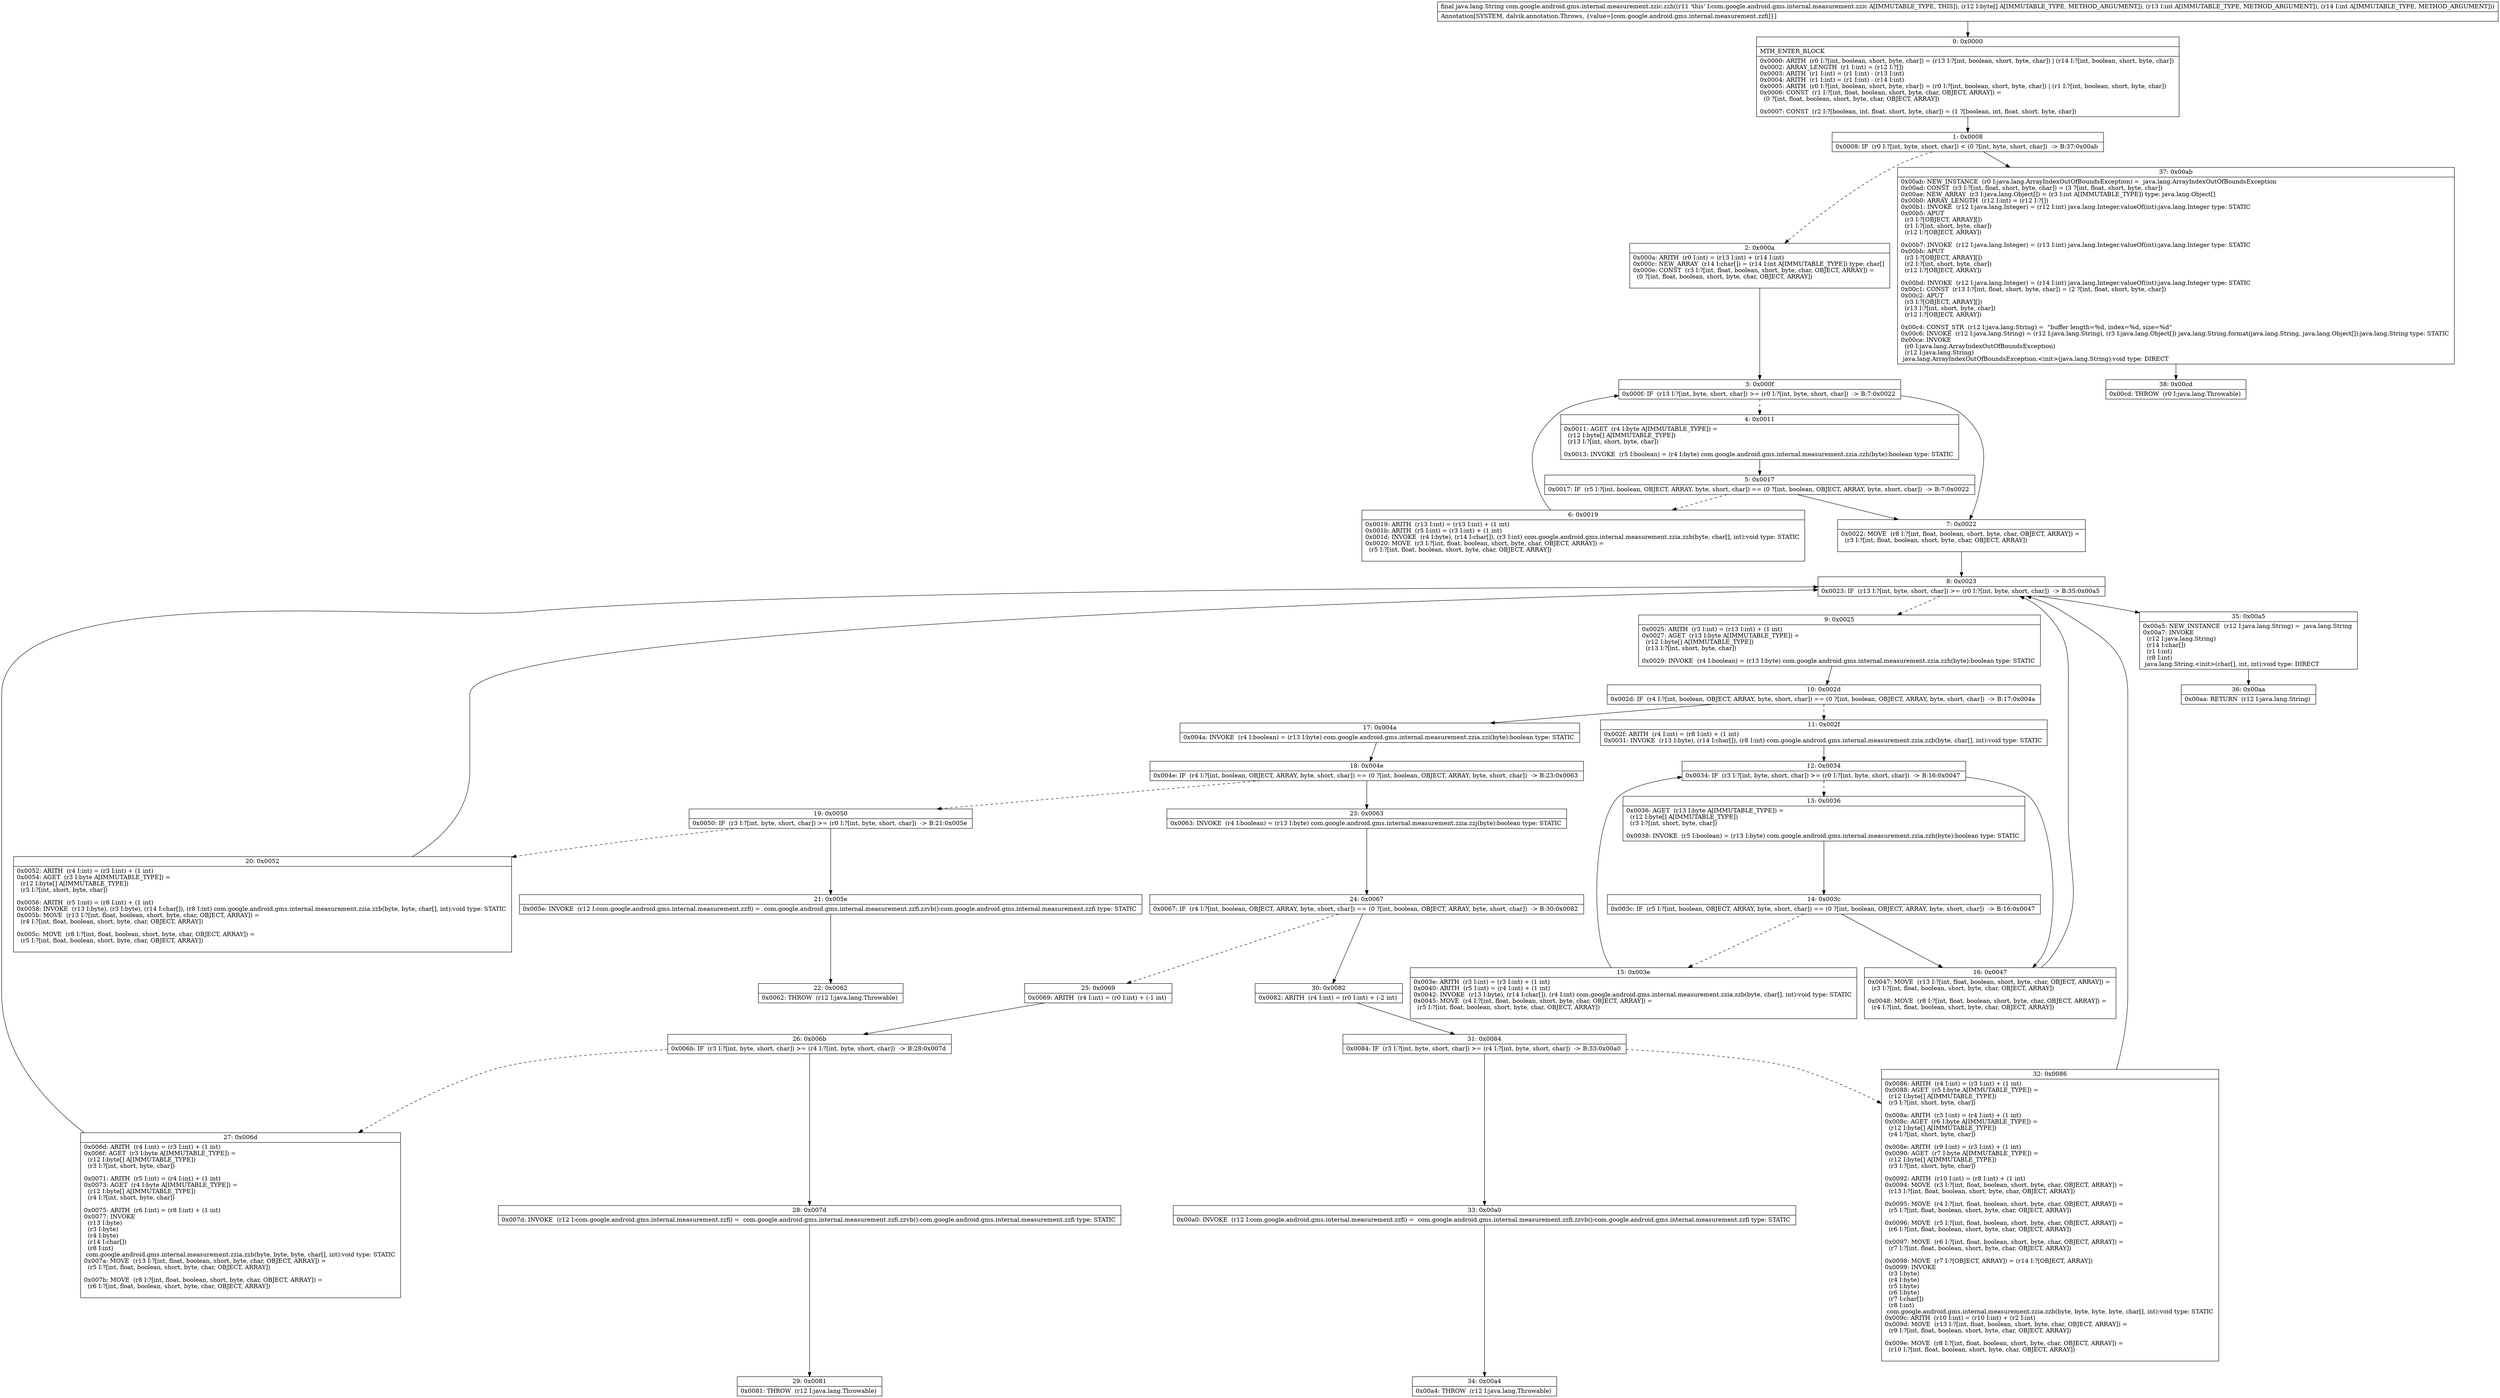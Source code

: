 digraph "CFG forcom.google.android.gms.internal.measurement.zzic.zzh([BII)Ljava\/lang\/String;" {
Node_0 [shape=record,label="{0\:\ 0x0000|MTH_ENTER_BLOCK\l|0x0000: ARITH  (r0 I:?[int, boolean, short, byte, char]) = (r13 I:?[int, boolean, short, byte, char]) \| (r14 I:?[int, boolean, short, byte, char]) \l0x0002: ARRAY_LENGTH  (r1 I:int) = (r12 I:?[]) \l0x0003: ARITH  (r1 I:int) = (r1 I:int) \- (r13 I:int) \l0x0004: ARITH  (r1 I:int) = (r1 I:int) \- (r14 I:int) \l0x0005: ARITH  (r0 I:?[int, boolean, short, byte, char]) = (r0 I:?[int, boolean, short, byte, char]) \| (r1 I:?[int, boolean, short, byte, char]) \l0x0006: CONST  (r1 I:?[int, float, boolean, short, byte, char, OBJECT, ARRAY]) = \l  (0 ?[int, float, boolean, short, byte, char, OBJECT, ARRAY])\l \l0x0007: CONST  (r2 I:?[boolean, int, float, short, byte, char]) = (1 ?[boolean, int, float, short, byte, char]) \l}"];
Node_1 [shape=record,label="{1\:\ 0x0008|0x0008: IF  (r0 I:?[int, byte, short, char]) \< (0 ?[int, byte, short, char])  \-\> B:37:0x00ab \l}"];
Node_2 [shape=record,label="{2\:\ 0x000a|0x000a: ARITH  (r0 I:int) = (r13 I:int) + (r14 I:int) \l0x000c: NEW_ARRAY  (r14 I:char[]) = (r14 I:int A[IMMUTABLE_TYPE]) type: char[] \l0x000e: CONST  (r3 I:?[int, float, boolean, short, byte, char, OBJECT, ARRAY]) = \l  (0 ?[int, float, boolean, short, byte, char, OBJECT, ARRAY])\l \l}"];
Node_3 [shape=record,label="{3\:\ 0x000f|0x000f: IF  (r13 I:?[int, byte, short, char]) \>= (r0 I:?[int, byte, short, char])  \-\> B:7:0x0022 \l}"];
Node_4 [shape=record,label="{4\:\ 0x0011|0x0011: AGET  (r4 I:byte A[IMMUTABLE_TYPE]) = \l  (r12 I:byte[] A[IMMUTABLE_TYPE])\l  (r13 I:?[int, short, byte, char])\l \l0x0013: INVOKE  (r5 I:boolean) = (r4 I:byte) com.google.android.gms.internal.measurement.zzia.zzh(byte):boolean type: STATIC \l}"];
Node_5 [shape=record,label="{5\:\ 0x0017|0x0017: IF  (r5 I:?[int, boolean, OBJECT, ARRAY, byte, short, char]) == (0 ?[int, boolean, OBJECT, ARRAY, byte, short, char])  \-\> B:7:0x0022 \l}"];
Node_6 [shape=record,label="{6\:\ 0x0019|0x0019: ARITH  (r13 I:int) = (r13 I:int) + (1 int) \l0x001b: ARITH  (r5 I:int) = (r3 I:int) + (1 int) \l0x001d: INVOKE  (r4 I:byte), (r14 I:char[]), (r3 I:int) com.google.android.gms.internal.measurement.zzia.zzb(byte, char[], int):void type: STATIC \l0x0020: MOVE  (r3 I:?[int, float, boolean, short, byte, char, OBJECT, ARRAY]) = \l  (r5 I:?[int, float, boolean, short, byte, char, OBJECT, ARRAY])\l \l}"];
Node_7 [shape=record,label="{7\:\ 0x0022|0x0022: MOVE  (r8 I:?[int, float, boolean, short, byte, char, OBJECT, ARRAY]) = \l  (r3 I:?[int, float, boolean, short, byte, char, OBJECT, ARRAY])\l \l}"];
Node_8 [shape=record,label="{8\:\ 0x0023|0x0023: IF  (r13 I:?[int, byte, short, char]) \>= (r0 I:?[int, byte, short, char])  \-\> B:35:0x00a5 \l}"];
Node_9 [shape=record,label="{9\:\ 0x0025|0x0025: ARITH  (r3 I:int) = (r13 I:int) + (1 int) \l0x0027: AGET  (r13 I:byte A[IMMUTABLE_TYPE]) = \l  (r12 I:byte[] A[IMMUTABLE_TYPE])\l  (r13 I:?[int, short, byte, char])\l \l0x0029: INVOKE  (r4 I:boolean) = (r13 I:byte) com.google.android.gms.internal.measurement.zzia.zzh(byte):boolean type: STATIC \l}"];
Node_10 [shape=record,label="{10\:\ 0x002d|0x002d: IF  (r4 I:?[int, boolean, OBJECT, ARRAY, byte, short, char]) == (0 ?[int, boolean, OBJECT, ARRAY, byte, short, char])  \-\> B:17:0x004a \l}"];
Node_11 [shape=record,label="{11\:\ 0x002f|0x002f: ARITH  (r4 I:int) = (r8 I:int) + (1 int) \l0x0031: INVOKE  (r13 I:byte), (r14 I:char[]), (r8 I:int) com.google.android.gms.internal.measurement.zzia.zzb(byte, char[], int):void type: STATIC \l}"];
Node_12 [shape=record,label="{12\:\ 0x0034|0x0034: IF  (r3 I:?[int, byte, short, char]) \>= (r0 I:?[int, byte, short, char])  \-\> B:16:0x0047 \l}"];
Node_13 [shape=record,label="{13\:\ 0x0036|0x0036: AGET  (r13 I:byte A[IMMUTABLE_TYPE]) = \l  (r12 I:byte[] A[IMMUTABLE_TYPE])\l  (r3 I:?[int, short, byte, char])\l \l0x0038: INVOKE  (r5 I:boolean) = (r13 I:byte) com.google.android.gms.internal.measurement.zzia.zzh(byte):boolean type: STATIC \l}"];
Node_14 [shape=record,label="{14\:\ 0x003c|0x003c: IF  (r5 I:?[int, boolean, OBJECT, ARRAY, byte, short, char]) == (0 ?[int, boolean, OBJECT, ARRAY, byte, short, char])  \-\> B:16:0x0047 \l}"];
Node_15 [shape=record,label="{15\:\ 0x003e|0x003e: ARITH  (r3 I:int) = (r3 I:int) + (1 int) \l0x0040: ARITH  (r5 I:int) = (r4 I:int) + (1 int) \l0x0042: INVOKE  (r13 I:byte), (r14 I:char[]), (r4 I:int) com.google.android.gms.internal.measurement.zzia.zzb(byte, char[], int):void type: STATIC \l0x0045: MOVE  (r4 I:?[int, float, boolean, short, byte, char, OBJECT, ARRAY]) = \l  (r5 I:?[int, float, boolean, short, byte, char, OBJECT, ARRAY])\l \l}"];
Node_16 [shape=record,label="{16\:\ 0x0047|0x0047: MOVE  (r13 I:?[int, float, boolean, short, byte, char, OBJECT, ARRAY]) = \l  (r3 I:?[int, float, boolean, short, byte, char, OBJECT, ARRAY])\l \l0x0048: MOVE  (r8 I:?[int, float, boolean, short, byte, char, OBJECT, ARRAY]) = \l  (r4 I:?[int, float, boolean, short, byte, char, OBJECT, ARRAY])\l \l}"];
Node_17 [shape=record,label="{17\:\ 0x004a|0x004a: INVOKE  (r4 I:boolean) = (r13 I:byte) com.google.android.gms.internal.measurement.zzia.zzi(byte):boolean type: STATIC \l}"];
Node_18 [shape=record,label="{18\:\ 0x004e|0x004e: IF  (r4 I:?[int, boolean, OBJECT, ARRAY, byte, short, char]) == (0 ?[int, boolean, OBJECT, ARRAY, byte, short, char])  \-\> B:23:0x0063 \l}"];
Node_19 [shape=record,label="{19\:\ 0x0050|0x0050: IF  (r3 I:?[int, byte, short, char]) \>= (r0 I:?[int, byte, short, char])  \-\> B:21:0x005e \l}"];
Node_20 [shape=record,label="{20\:\ 0x0052|0x0052: ARITH  (r4 I:int) = (r3 I:int) + (1 int) \l0x0054: AGET  (r3 I:byte A[IMMUTABLE_TYPE]) = \l  (r12 I:byte[] A[IMMUTABLE_TYPE])\l  (r3 I:?[int, short, byte, char])\l \l0x0056: ARITH  (r5 I:int) = (r8 I:int) + (1 int) \l0x0058: INVOKE  (r13 I:byte), (r3 I:byte), (r14 I:char[]), (r8 I:int) com.google.android.gms.internal.measurement.zzia.zzb(byte, byte, char[], int):void type: STATIC \l0x005b: MOVE  (r13 I:?[int, float, boolean, short, byte, char, OBJECT, ARRAY]) = \l  (r4 I:?[int, float, boolean, short, byte, char, OBJECT, ARRAY])\l \l0x005c: MOVE  (r8 I:?[int, float, boolean, short, byte, char, OBJECT, ARRAY]) = \l  (r5 I:?[int, float, boolean, short, byte, char, OBJECT, ARRAY])\l \l}"];
Node_21 [shape=record,label="{21\:\ 0x005e|0x005e: INVOKE  (r12 I:com.google.android.gms.internal.measurement.zzfi) =  com.google.android.gms.internal.measurement.zzfi.zzvb():com.google.android.gms.internal.measurement.zzfi type: STATIC \l}"];
Node_22 [shape=record,label="{22\:\ 0x0062|0x0062: THROW  (r12 I:java.lang.Throwable) \l}"];
Node_23 [shape=record,label="{23\:\ 0x0063|0x0063: INVOKE  (r4 I:boolean) = (r13 I:byte) com.google.android.gms.internal.measurement.zzia.zzj(byte):boolean type: STATIC \l}"];
Node_24 [shape=record,label="{24\:\ 0x0067|0x0067: IF  (r4 I:?[int, boolean, OBJECT, ARRAY, byte, short, char]) == (0 ?[int, boolean, OBJECT, ARRAY, byte, short, char])  \-\> B:30:0x0082 \l}"];
Node_25 [shape=record,label="{25\:\ 0x0069|0x0069: ARITH  (r4 I:int) = (r0 I:int) + (\-1 int) \l}"];
Node_26 [shape=record,label="{26\:\ 0x006b|0x006b: IF  (r3 I:?[int, byte, short, char]) \>= (r4 I:?[int, byte, short, char])  \-\> B:28:0x007d \l}"];
Node_27 [shape=record,label="{27\:\ 0x006d|0x006d: ARITH  (r4 I:int) = (r3 I:int) + (1 int) \l0x006f: AGET  (r3 I:byte A[IMMUTABLE_TYPE]) = \l  (r12 I:byte[] A[IMMUTABLE_TYPE])\l  (r3 I:?[int, short, byte, char])\l \l0x0071: ARITH  (r5 I:int) = (r4 I:int) + (1 int) \l0x0073: AGET  (r4 I:byte A[IMMUTABLE_TYPE]) = \l  (r12 I:byte[] A[IMMUTABLE_TYPE])\l  (r4 I:?[int, short, byte, char])\l \l0x0075: ARITH  (r6 I:int) = (r8 I:int) + (1 int) \l0x0077: INVOKE  \l  (r13 I:byte)\l  (r3 I:byte)\l  (r4 I:byte)\l  (r14 I:char[])\l  (r8 I:int)\l com.google.android.gms.internal.measurement.zzia.zzb(byte, byte, byte, char[], int):void type: STATIC \l0x007a: MOVE  (r13 I:?[int, float, boolean, short, byte, char, OBJECT, ARRAY]) = \l  (r5 I:?[int, float, boolean, short, byte, char, OBJECT, ARRAY])\l \l0x007b: MOVE  (r8 I:?[int, float, boolean, short, byte, char, OBJECT, ARRAY]) = \l  (r6 I:?[int, float, boolean, short, byte, char, OBJECT, ARRAY])\l \l}"];
Node_28 [shape=record,label="{28\:\ 0x007d|0x007d: INVOKE  (r12 I:com.google.android.gms.internal.measurement.zzfi) =  com.google.android.gms.internal.measurement.zzfi.zzvb():com.google.android.gms.internal.measurement.zzfi type: STATIC \l}"];
Node_29 [shape=record,label="{29\:\ 0x0081|0x0081: THROW  (r12 I:java.lang.Throwable) \l}"];
Node_30 [shape=record,label="{30\:\ 0x0082|0x0082: ARITH  (r4 I:int) = (r0 I:int) + (\-2 int) \l}"];
Node_31 [shape=record,label="{31\:\ 0x0084|0x0084: IF  (r3 I:?[int, byte, short, char]) \>= (r4 I:?[int, byte, short, char])  \-\> B:33:0x00a0 \l}"];
Node_32 [shape=record,label="{32\:\ 0x0086|0x0086: ARITH  (r4 I:int) = (r3 I:int) + (1 int) \l0x0088: AGET  (r5 I:byte A[IMMUTABLE_TYPE]) = \l  (r12 I:byte[] A[IMMUTABLE_TYPE])\l  (r3 I:?[int, short, byte, char])\l \l0x008a: ARITH  (r3 I:int) = (r4 I:int) + (1 int) \l0x008c: AGET  (r6 I:byte A[IMMUTABLE_TYPE]) = \l  (r12 I:byte[] A[IMMUTABLE_TYPE])\l  (r4 I:?[int, short, byte, char])\l \l0x008e: ARITH  (r9 I:int) = (r3 I:int) + (1 int) \l0x0090: AGET  (r7 I:byte A[IMMUTABLE_TYPE]) = \l  (r12 I:byte[] A[IMMUTABLE_TYPE])\l  (r3 I:?[int, short, byte, char])\l \l0x0092: ARITH  (r10 I:int) = (r8 I:int) + (1 int) \l0x0094: MOVE  (r3 I:?[int, float, boolean, short, byte, char, OBJECT, ARRAY]) = \l  (r13 I:?[int, float, boolean, short, byte, char, OBJECT, ARRAY])\l \l0x0095: MOVE  (r4 I:?[int, float, boolean, short, byte, char, OBJECT, ARRAY]) = \l  (r5 I:?[int, float, boolean, short, byte, char, OBJECT, ARRAY])\l \l0x0096: MOVE  (r5 I:?[int, float, boolean, short, byte, char, OBJECT, ARRAY]) = \l  (r6 I:?[int, float, boolean, short, byte, char, OBJECT, ARRAY])\l \l0x0097: MOVE  (r6 I:?[int, float, boolean, short, byte, char, OBJECT, ARRAY]) = \l  (r7 I:?[int, float, boolean, short, byte, char, OBJECT, ARRAY])\l \l0x0098: MOVE  (r7 I:?[OBJECT, ARRAY]) = (r14 I:?[OBJECT, ARRAY]) \l0x0099: INVOKE  \l  (r3 I:byte)\l  (r4 I:byte)\l  (r5 I:byte)\l  (r6 I:byte)\l  (r7 I:char[])\l  (r8 I:int)\l com.google.android.gms.internal.measurement.zzia.zzb(byte, byte, byte, byte, char[], int):void type: STATIC \l0x009c: ARITH  (r10 I:int) = (r10 I:int) + (r2 I:int) \l0x009d: MOVE  (r13 I:?[int, float, boolean, short, byte, char, OBJECT, ARRAY]) = \l  (r9 I:?[int, float, boolean, short, byte, char, OBJECT, ARRAY])\l \l0x009e: MOVE  (r8 I:?[int, float, boolean, short, byte, char, OBJECT, ARRAY]) = \l  (r10 I:?[int, float, boolean, short, byte, char, OBJECT, ARRAY])\l \l}"];
Node_33 [shape=record,label="{33\:\ 0x00a0|0x00a0: INVOKE  (r12 I:com.google.android.gms.internal.measurement.zzfi) =  com.google.android.gms.internal.measurement.zzfi.zzvb():com.google.android.gms.internal.measurement.zzfi type: STATIC \l}"];
Node_34 [shape=record,label="{34\:\ 0x00a4|0x00a4: THROW  (r12 I:java.lang.Throwable) \l}"];
Node_35 [shape=record,label="{35\:\ 0x00a5|0x00a5: NEW_INSTANCE  (r12 I:java.lang.String) =  java.lang.String \l0x00a7: INVOKE  \l  (r12 I:java.lang.String)\l  (r14 I:char[])\l  (r1 I:int)\l  (r8 I:int)\l java.lang.String.\<init\>(char[], int, int):void type: DIRECT \l}"];
Node_36 [shape=record,label="{36\:\ 0x00aa|0x00aa: RETURN  (r12 I:java.lang.String) \l}"];
Node_37 [shape=record,label="{37\:\ 0x00ab|0x00ab: NEW_INSTANCE  (r0 I:java.lang.ArrayIndexOutOfBoundsException) =  java.lang.ArrayIndexOutOfBoundsException \l0x00ad: CONST  (r3 I:?[int, float, short, byte, char]) = (3 ?[int, float, short, byte, char]) \l0x00ae: NEW_ARRAY  (r3 I:java.lang.Object[]) = (r3 I:int A[IMMUTABLE_TYPE]) type: java.lang.Object[] \l0x00b0: ARRAY_LENGTH  (r12 I:int) = (r12 I:?[]) \l0x00b1: INVOKE  (r12 I:java.lang.Integer) = (r12 I:int) java.lang.Integer.valueOf(int):java.lang.Integer type: STATIC \l0x00b5: APUT  \l  (r3 I:?[OBJECT, ARRAY][])\l  (r1 I:?[int, short, byte, char])\l  (r12 I:?[OBJECT, ARRAY])\l \l0x00b7: INVOKE  (r12 I:java.lang.Integer) = (r13 I:int) java.lang.Integer.valueOf(int):java.lang.Integer type: STATIC \l0x00bb: APUT  \l  (r3 I:?[OBJECT, ARRAY][])\l  (r2 I:?[int, short, byte, char])\l  (r12 I:?[OBJECT, ARRAY])\l \l0x00bd: INVOKE  (r12 I:java.lang.Integer) = (r14 I:int) java.lang.Integer.valueOf(int):java.lang.Integer type: STATIC \l0x00c1: CONST  (r13 I:?[int, float, short, byte, char]) = (2 ?[int, float, short, byte, char]) \l0x00c2: APUT  \l  (r3 I:?[OBJECT, ARRAY][])\l  (r13 I:?[int, short, byte, char])\l  (r12 I:?[OBJECT, ARRAY])\l \l0x00c4: CONST_STR  (r12 I:java.lang.String) =  \"buffer length=%d, index=%d, size=%d\" \l0x00c6: INVOKE  (r12 I:java.lang.String) = (r12 I:java.lang.String), (r3 I:java.lang.Object[]) java.lang.String.format(java.lang.String, java.lang.Object[]):java.lang.String type: STATIC \l0x00ca: INVOKE  \l  (r0 I:java.lang.ArrayIndexOutOfBoundsException)\l  (r12 I:java.lang.String)\l java.lang.ArrayIndexOutOfBoundsException.\<init\>(java.lang.String):void type: DIRECT \l}"];
Node_38 [shape=record,label="{38\:\ 0x00cd|0x00cd: THROW  (r0 I:java.lang.Throwable) \l}"];
MethodNode[shape=record,label="{final java.lang.String com.google.android.gms.internal.measurement.zzic.zzh((r11 'this' I:com.google.android.gms.internal.measurement.zzic A[IMMUTABLE_TYPE, THIS]), (r12 I:byte[] A[IMMUTABLE_TYPE, METHOD_ARGUMENT]), (r13 I:int A[IMMUTABLE_TYPE, METHOD_ARGUMENT]), (r14 I:int A[IMMUTABLE_TYPE, METHOD_ARGUMENT]))  | Annotation[SYSTEM, dalvik.annotation.Throws, \{value=[com.google.android.gms.internal.measurement.zzfi]\}]\l}"];
MethodNode -> Node_0;
Node_0 -> Node_1;
Node_1 -> Node_2[style=dashed];
Node_1 -> Node_37;
Node_2 -> Node_3;
Node_3 -> Node_4[style=dashed];
Node_3 -> Node_7;
Node_4 -> Node_5;
Node_5 -> Node_6[style=dashed];
Node_5 -> Node_7;
Node_6 -> Node_3;
Node_7 -> Node_8;
Node_8 -> Node_9[style=dashed];
Node_8 -> Node_35;
Node_9 -> Node_10;
Node_10 -> Node_11[style=dashed];
Node_10 -> Node_17;
Node_11 -> Node_12;
Node_12 -> Node_13[style=dashed];
Node_12 -> Node_16;
Node_13 -> Node_14;
Node_14 -> Node_15[style=dashed];
Node_14 -> Node_16;
Node_15 -> Node_12;
Node_16 -> Node_8;
Node_17 -> Node_18;
Node_18 -> Node_19[style=dashed];
Node_18 -> Node_23;
Node_19 -> Node_20[style=dashed];
Node_19 -> Node_21;
Node_20 -> Node_8;
Node_21 -> Node_22;
Node_23 -> Node_24;
Node_24 -> Node_25[style=dashed];
Node_24 -> Node_30;
Node_25 -> Node_26;
Node_26 -> Node_27[style=dashed];
Node_26 -> Node_28;
Node_27 -> Node_8;
Node_28 -> Node_29;
Node_30 -> Node_31;
Node_31 -> Node_32[style=dashed];
Node_31 -> Node_33;
Node_32 -> Node_8;
Node_33 -> Node_34;
Node_35 -> Node_36;
Node_37 -> Node_38;
}

